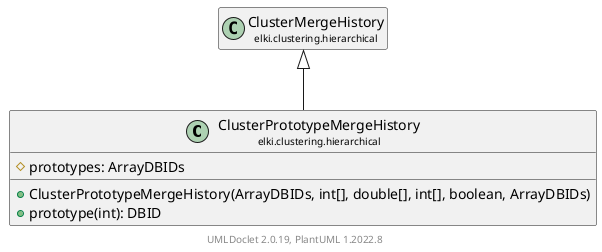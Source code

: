 @startuml
    remove .*\.(Instance|Par|Parameterizer|Factory)$
    set namespaceSeparator none
    hide empty fields
    hide empty methods

    class "<size:14>ClusterPrototypeMergeHistory\n<size:10>elki.clustering.hierarchical" as elki.clustering.hierarchical.ClusterPrototypeMergeHistory [[ClusterPrototypeMergeHistory.html]] {
        #prototypes: ArrayDBIDs
        +ClusterPrototypeMergeHistory(ArrayDBIDs, int[], double[], int[], boolean, ArrayDBIDs)
        +prototype(int): DBID
    }

    class "<size:14>ClusterMergeHistory\n<size:10>elki.clustering.hierarchical" as elki.clustering.hierarchical.ClusterMergeHistory [[ClusterMergeHistory.html]]

    elki.clustering.hierarchical.ClusterMergeHistory <|-- elki.clustering.hierarchical.ClusterPrototypeMergeHistory

    center footer UMLDoclet 2.0.19, PlantUML 1.2022.8
@enduml
